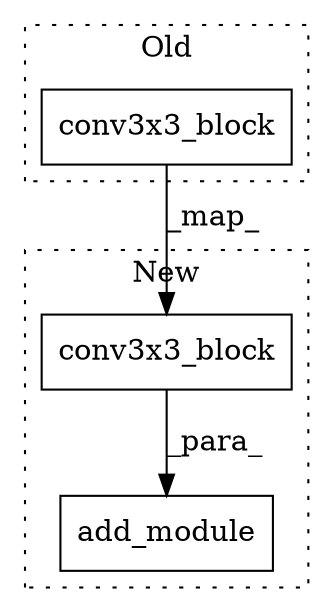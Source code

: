 digraph G {
subgraph cluster0 {
1 [label="conv3x3_block" a="32" s="10901,10947" l="14,1" shape="box"];
label = "Old";
style="dotted";
}
subgraph cluster1 {
2 [label="conv3x3_block" a="32" s="10528,10574" l="14,1" shape="box"];
3 [label="add_module" a="32" s="10509,10575" l="11,1" shape="box"];
label = "New";
style="dotted";
}
1 -> 2 [label="_map_"];
2 -> 3 [label="_para_"];
}